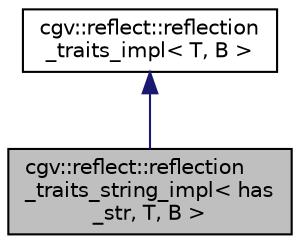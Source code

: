 digraph "cgv::reflect::reflection_traits_string_impl&lt; has_str, T, B &gt;"
{
  bgcolor="transparent";
  edge [fontname="Helvetica",fontsize="10",labelfontname="Helvetica",labelfontsize="10"];
  node [fontname="Helvetica",fontsize="10",shape=record];
  Node1 [label="cgv::reflect::reflection\l_traits_string_impl\< has\l_str, T, B \>",height=0.2,width=0.4,color="black", fillcolor="grey75", style="filled", fontcolor="black"];
  Node2 -> Node1 [dir="back",color="midnightblue",fontsize="10",style="solid",fontname="Helvetica"];
  Node2 [label="cgv::reflect::reflection\l_traits_impl\< T, B \>",height=0.2,width=0.4,color="black",URL="$a00211.html"];
}
